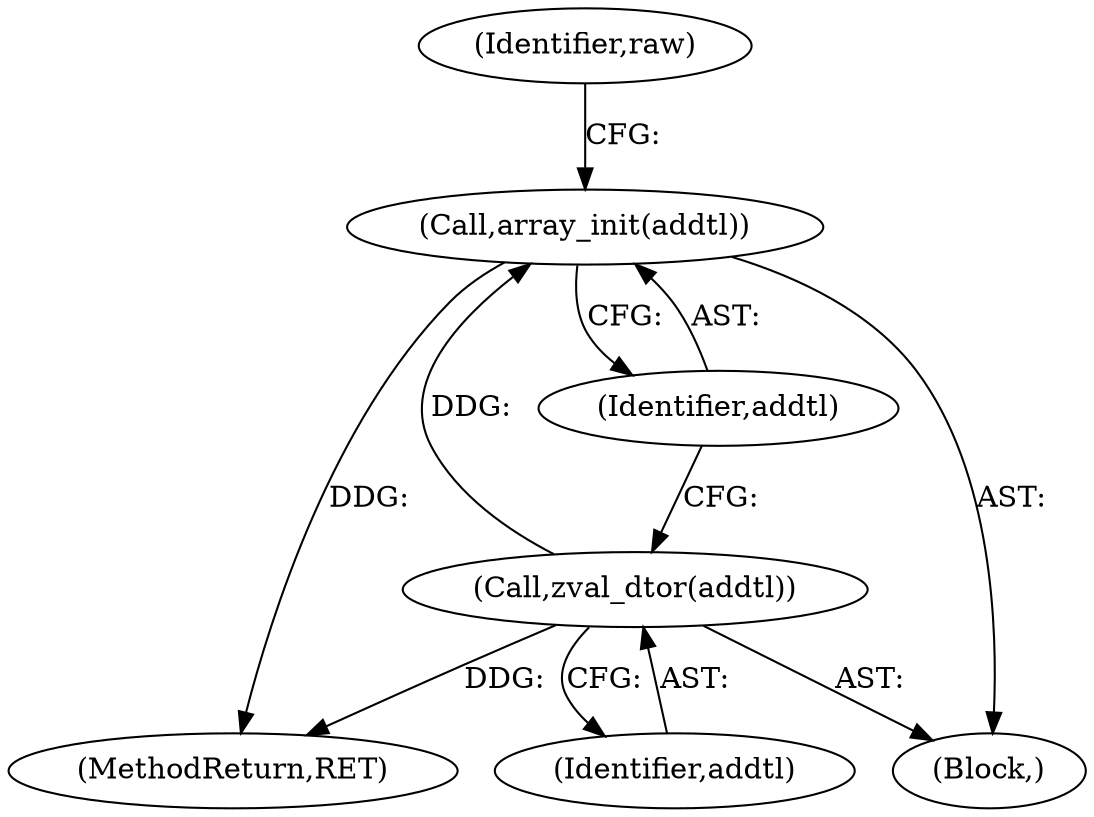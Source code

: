 digraph "0_php-src_2fefae47716d501aec41c1102f3fd4531f070b05@pointer" {
"1000181" [label="(Call,array_init(addtl))"];
"1000179" [label="(Call,zval_dtor(addtl))"];
"1000180" [label="(Identifier,addtl)"];
"1000616" [label="(MethodReturn,RET)"];
"1000181" [label="(Call,array_init(addtl))"];
"1000182" [label="(Identifier,addtl)"];
"1000178" [label="(Block,)"];
"1000179" [label="(Call,zval_dtor(addtl))"];
"1000185" [label="(Identifier,raw)"];
"1000181" -> "1000178"  [label="AST: "];
"1000181" -> "1000182"  [label="CFG: "];
"1000182" -> "1000181"  [label="AST: "];
"1000185" -> "1000181"  [label="CFG: "];
"1000181" -> "1000616"  [label="DDG: "];
"1000179" -> "1000181"  [label="DDG: "];
"1000179" -> "1000178"  [label="AST: "];
"1000179" -> "1000180"  [label="CFG: "];
"1000180" -> "1000179"  [label="AST: "];
"1000182" -> "1000179"  [label="CFG: "];
"1000179" -> "1000616"  [label="DDG: "];
}
